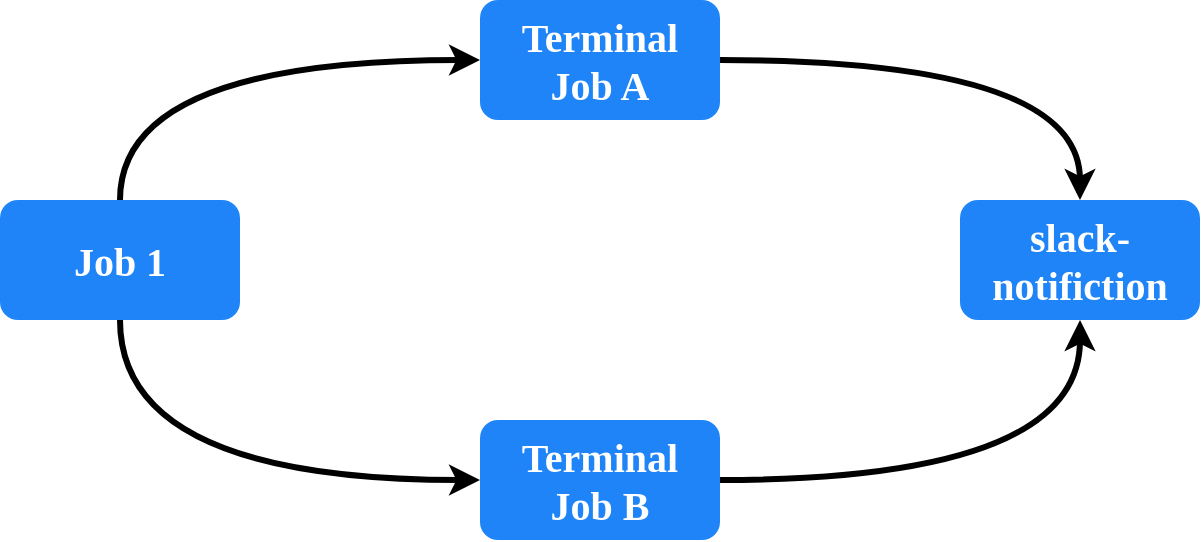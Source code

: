 <mxfile version="23.0.2" type="device">
  <diagram name="Page-1" id="VSJf7h39v1nqh9lsou3p">
    <mxGraphModel dx="1306" dy="826" grid="1" gridSize="10" guides="1" tooltips="1" connect="1" arrows="1" fold="1" page="1" pageScale="1" pageWidth="850" pageHeight="1100" math="0" shadow="0">
      <root>
        <mxCell id="0" />
        <mxCell id="1" parent="0" />
        <mxCell id="Y02xI4i-nHPG8QJONlCj-11" style="edgeStyle=orthogonalEdgeStyle;rounded=0;orthogonalLoop=1;jettySize=auto;html=1;exitX=0.5;exitY=0;exitDx=0;exitDy=0;entryX=0;entryY=0.5;entryDx=0;entryDy=0;strokeWidth=3;curved=1;" edge="1" parent="1" source="Y02xI4i-nHPG8QJONlCj-6" target="Y02xI4i-nHPG8QJONlCj-7">
          <mxGeometry relative="1" as="geometry" />
        </mxCell>
        <mxCell id="Y02xI4i-nHPG8QJONlCj-12" style="edgeStyle=orthogonalEdgeStyle;rounded=0;orthogonalLoop=1;jettySize=auto;html=1;exitX=0.5;exitY=1;exitDx=0;exitDy=0;entryX=0;entryY=0.5;entryDx=0;entryDy=0;strokeWidth=3;curved=1;" edge="1" parent="1" source="Y02xI4i-nHPG8QJONlCj-6" target="Y02xI4i-nHPG8QJONlCj-8">
          <mxGeometry relative="1" as="geometry" />
        </mxCell>
        <mxCell id="Y02xI4i-nHPG8QJONlCj-6" value="&lt;font style=&quot;font-size: 20px;&quot; color=&quot;#ffffff&quot; face=&quot;Ubuntu&quot;&gt;&lt;b&gt;Job 1&lt;/b&gt;&lt;/font&gt;" style="rounded=1;whiteSpace=wrap;html=1;strokeColor=none;fillColor=#1E84F7;" vertex="1" parent="1">
          <mxGeometry x="80" y="320" width="120" height="60" as="geometry" />
        </mxCell>
        <mxCell id="Y02xI4i-nHPG8QJONlCj-13" style="edgeStyle=orthogonalEdgeStyle;rounded=0;orthogonalLoop=1;jettySize=auto;html=1;exitX=1;exitY=0.5;exitDx=0;exitDy=0;strokeWidth=3;curved=1;" edge="1" parent="1" source="Y02xI4i-nHPG8QJONlCj-7" target="Y02xI4i-nHPG8QJONlCj-9">
          <mxGeometry relative="1" as="geometry" />
        </mxCell>
        <mxCell id="Y02xI4i-nHPG8QJONlCj-7" value="&lt;font style=&quot;font-size: 20px;&quot; color=&quot;#ffffff&quot; face=&quot;Ubuntu&quot;&gt;&lt;b&gt;Terminal&lt;br&gt;Job A&lt;/b&gt;&lt;/font&gt;" style="rounded=1;whiteSpace=wrap;html=1;strokeColor=none;fillColor=#1E84F7;" vertex="1" parent="1">
          <mxGeometry x="320" y="220" width="120" height="60" as="geometry" />
        </mxCell>
        <mxCell id="Y02xI4i-nHPG8QJONlCj-14" style="edgeStyle=orthogonalEdgeStyle;rounded=0;orthogonalLoop=1;jettySize=auto;html=1;exitX=1;exitY=0.5;exitDx=0;exitDy=0;strokeWidth=3;curved=1;" edge="1" parent="1" source="Y02xI4i-nHPG8QJONlCj-8" target="Y02xI4i-nHPG8QJONlCj-9">
          <mxGeometry relative="1" as="geometry" />
        </mxCell>
        <mxCell id="Y02xI4i-nHPG8QJONlCj-8" value="&lt;font style=&quot;font-size: 20px;&quot; color=&quot;#ffffff&quot; face=&quot;Ubuntu&quot;&gt;&lt;b&gt;Terminal&lt;br&gt;Job B&lt;/b&gt;&lt;/font&gt;" style="rounded=1;whiteSpace=wrap;html=1;strokeColor=none;fillColor=#1E84F7;" vertex="1" parent="1">
          <mxGeometry x="320" y="430" width="120" height="60" as="geometry" />
        </mxCell>
        <mxCell id="Y02xI4i-nHPG8QJONlCj-9" value="&lt;font style=&quot;font-size: 20px;&quot; color=&quot;#ffffff&quot; face=&quot;Ubuntu&quot;&gt;&lt;b&gt;slack-notifiction&lt;/b&gt;&lt;/font&gt;" style="rounded=1;whiteSpace=wrap;html=1;strokeColor=none;fillColor=#1E84F7;" vertex="1" parent="1">
          <mxGeometry x="560" y="320" width="120" height="60" as="geometry" />
        </mxCell>
      </root>
    </mxGraphModel>
  </diagram>
</mxfile>
